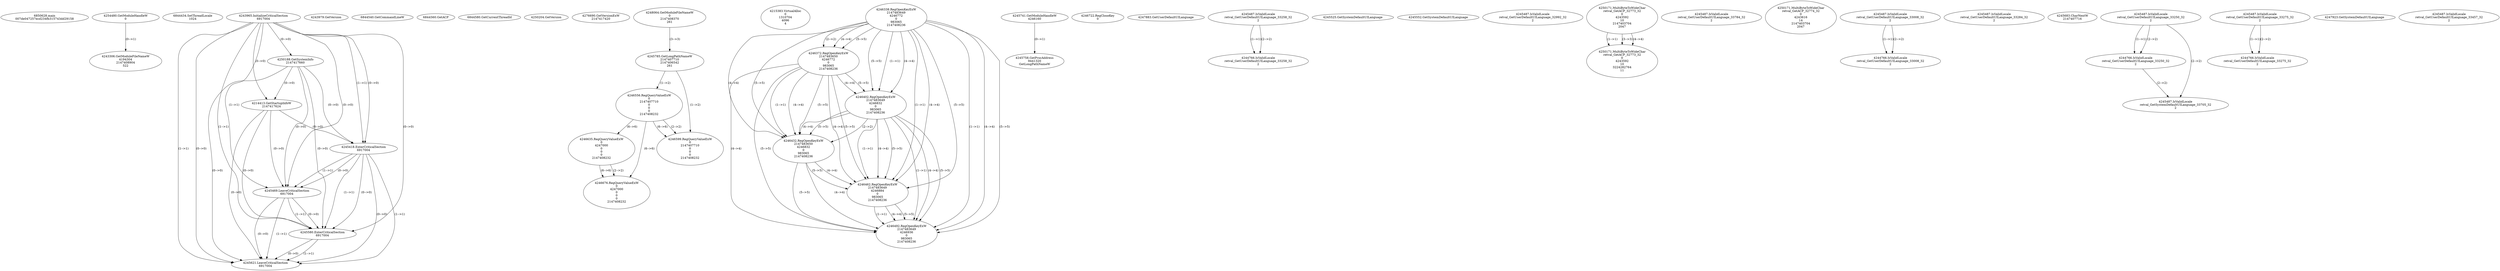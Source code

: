 // Global SCDG with merge call
digraph {
	0 [label="6850628.main
007de047257ecd234fb315743dd29158"]
	1 [label="4254480.GetModuleHandleW
0"]
	2 [label="6844434.SetThreadLocale
1024"]
	3 [label="4243965.InitializeCriticalSection
6917004"]
	4 [label="4243979.GetVersion
"]
	5 [label="4250188.GetSystemInfo
2147417660"]
	3 -> 5 [label="(0-->0)"]
	6 [label="6844540.GetCommandLineW
"]
	7 [label="4214413.GetStartupInfoW
2147417624"]
	3 -> 7 [label="(0-->0)"]
	5 -> 7 [label="(0-->0)"]
	8 [label="6844560.GetACP
"]
	9 [label="6844580.GetCurrentThreadId
"]
	10 [label="4250204.GetVersion
"]
	11 [label="4276690.GetVersionExW
2147417420"]
	12 [label="4243306.GetModuleFileNameW
4194304
2147408904
522"]
	1 -> 12 [label="(0-->1)"]
	13 [label="4248064.GetModuleFileNameW
0
2147408370
261"]
	14 [label="4215383.VirtualAlloc
0
1310704
4096
4"]
	15 [label="4246338.RegOpenKeyExW
2147483649
4246772
0
983065
2147408236"]
	16 [label="4245741.GetModuleHandleW
4246160"]
	17 [label="4245758.GetProcAddress
9441320
GetLongPathNameW"]
	16 -> 17 [label="(0-->1)"]
	18 [label="4245785.GetLongPathNameW
2147407710
2147406542
261"]
	13 -> 18 [label="(3-->3)"]
	19 [label="4246556.RegQueryValueExW
0
2147407710
0
0
0
2147408232"]
	18 -> 19 [label="(1-->2)"]
	20 [label="4246599.RegQueryValueExW
0
2147407710
0
0
0
2147408232"]
	18 -> 20 [label="(1-->2)"]
	19 -> 20 [label="(2-->2)"]
	19 -> 20 [label="(6-->6)"]
	21 [label="4246722.RegCloseKey
0"]
	22 [label="4247883.GetUserDefaultUILanguage
"]
	23 [label="4245418.EnterCriticalSection
6917004"]
	3 -> 23 [label="(1-->1)"]
	3 -> 23 [label="(0-->0)"]
	5 -> 23 [label="(0-->0)"]
	7 -> 23 [label="(0-->0)"]
	24 [label="4245469.LeaveCriticalSection
6917004"]
	3 -> 24 [label="(1-->1)"]
	23 -> 24 [label="(1-->1)"]
	3 -> 24 [label="(0-->0)"]
	5 -> 24 [label="(0-->0)"]
	7 -> 24 [label="(0-->0)"]
	23 -> 24 [label="(0-->0)"]
	25 [label="4245487.IsValidLocale
retval_GetUserDefaultUILanguage_33258_32
2"]
	26 [label="4244766.IsValidLocale
retval_GetUserDefaultUILanguage_33258_32
2"]
	25 -> 26 [label="(1-->1)"]
	25 -> 26 [label="(2-->2)"]
	27 [label="4245525.GetSystemDefaultUILanguage
"]
	28 [label="4245552.GetSystemDefaultUILanguage
"]
	29 [label="4246372.RegOpenKeyExW
2147483650
4246772
0
983065
2147408236"]
	15 -> 29 [label="(2-->2)"]
	15 -> 29 [label="(4-->4)"]
	15 -> 29 [label="(5-->5)"]
	30 [label="4246402.RegOpenKeyExW
2147483649
4246832
0
983065
2147408236"]
	15 -> 30 [label="(1-->1)"]
	15 -> 30 [label="(4-->4)"]
	29 -> 30 [label="(4-->4)"]
	15 -> 30 [label="(5-->5)"]
	29 -> 30 [label="(5-->5)"]
	31 [label="4246432.RegOpenKeyExW
2147483650
4246832
0
983065
2147408236"]
	29 -> 31 [label="(1-->1)"]
	30 -> 31 [label="(2-->2)"]
	15 -> 31 [label="(4-->4)"]
	29 -> 31 [label="(4-->4)"]
	30 -> 31 [label="(4-->4)"]
	15 -> 31 [label="(5-->5)"]
	29 -> 31 [label="(5-->5)"]
	30 -> 31 [label="(5-->5)"]
	32 [label="4246462.RegOpenKeyExW
2147483649
4246884
0
983065
2147408236"]
	15 -> 32 [label="(1-->1)"]
	30 -> 32 [label="(1-->1)"]
	15 -> 32 [label="(4-->4)"]
	29 -> 32 [label="(4-->4)"]
	30 -> 32 [label="(4-->4)"]
	31 -> 32 [label="(4-->4)"]
	15 -> 32 [label="(5-->5)"]
	29 -> 32 [label="(5-->5)"]
	30 -> 32 [label="(5-->5)"]
	31 -> 32 [label="(5-->5)"]
	33 [label="4246492.RegOpenKeyExW
2147483649
4246936
0
983065
2147408236"]
	15 -> 33 [label="(1-->1)"]
	30 -> 33 [label="(1-->1)"]
	32 -> 33 [label="(1-->1)"]
	15 -> 33 [label="(4-->4)"]
	29 -> 33 [label="(4-->4)"]
	30 -> 33 [label="(4-->4)"]
	31 -> 33 [label="(4-->4)"]
	32 -> 33 [label="(4-->4)"]
	15 -> 33 [label="(5-->5)"]
	29 -> 33 [label="(5-->5)"]
	30 -> 33 [label="(5-->5)"]
	31 -> 33 [label="(5-->5)"]
	32 -> 33 [label="(5-->5)"]
	34 [label="4245487.IsValidLocale
retval_GetUserDefaultUILanguage_32992_32
2"]
	35 [label="4250171.MultiByteToWideChar
retval_GetACP_32773_32
0
4243592
10
2147403704
2047"]
	36 [label="4250171.MultiByteToWideChar
retval_GetACP_32773_32
0
4243592
10
3224282764
11"]
	35 -> 36 [label="(1-->1)"]
	35 -> 36 [label="(3-->3)"]
	35 -> 36 [label="(4-->4)"]
	37 [label="4246635.RegQueryValueExW
0
4247000
0
0
0
2147408232"]
	19 -> 37 [label="(6-->6)"]
	38 [label="4246676.RegQueryValueExW
0
4247000
0
0
0
2147408232"]
	37 -> 38 [label="(2-->2)"]
	19 -> 38 [label="(6-->6)"]
	37 -> 38 [label="(6-->6)"]
	39 [label="4245487.IsValidLocale
retval_GetUserDefaultUILanguage_33784_32
2"]
	40 [label="4250171.MultiByteToWideChar
retval_GetACP_32774_32
0
4243616
14
2147403704
2047"]
	41 [label="4245487.IsValidLocale
retval_GetUserDefaultUILanguage_33008_32
2"]
	42 [label="4244766.IsValidLocale
retval_GetUserDefaultUILanguage_33008_32
2"]
	41 -> 42 [label="(1-->1)"]
	41 -> 42 [label="(2-->2)"]
	43 [label="4245487.IsValidLocale
retval_GetUserDefaultUILanguage_33284_32
2"]
	44 [label="4245683.CharNextW
2147407716"]
	45 [label="4245487.IsValidLocale
retval_GetUserDefaultUILanguage_33250_32
2"]
	46 [label="4245487.IsValidLocale
retval_GetUserDefaultUILanguage_33275_32
2"]
	47 [label="4244766.IsValidLocale
retval_GetUserDefaultUILanguage_33250_32
2"]
	45 -> 47 [label="(1-->1)"]
	45 -> 47 [label="(2-->2)"]
	48 [label="4245580.EnterCriticalSection
6917004"]
	3 -> 48 [label="(1-->1)"]
	23 -> 48 [label="(1-->1)"]
	24 -> 48 [label="(1-->1)"]
	3 -> 48 [label="(0-->0)"]
	5 -> 48 [label="(0-->0)"]
	7 -> 48 [label="(0-->0)"]
	23 -> 48 [label="(0-->0)"]
	24 -> 48 [label="(0-->0)"]
	49 [label="4245621.LeaveCriticalSection
6917004"]
	3 -> 49 [label="(1-->1)"]
	23 -> 49 [label="(1-->1)"]
	24 -> 49 [label="(1-->1)"]
	48 -> 49 [label="(1-->1)"]
	3 -> 49 [label="(0-->0)"]
	5 -> 49 [label="(0-->0)"]
	7 -> 49 [label="(0-->0)"]
	23 -> 49 [label="(0-->0)"]
	24 -> 49 [label="(0-->0)"]
	48 -> 49 [label="(0-->0)"]
	50 [label="4247923.GetSystemDefaultUILanguage
"]
	51 [label="4245487.IsValidLocale
retval_GetSystemDefaultUILanguage_33705_32
2"]
	45 -> 51 [label="(2-->2)"]
	47 -> 51 [label="(2-->2)"]
	52 [label="4244766.IsValidLocale
retval_GetUserDefaultUILanguage_33275_32
2"]
	46 -> 52 [label="(1-->1)"]
	46 -> 52 [label="(2-->2)"]
	53 [label="4245487.IsValidLocale
retval_GetUserDefaultUILanguage_33457_32
2"]
}
